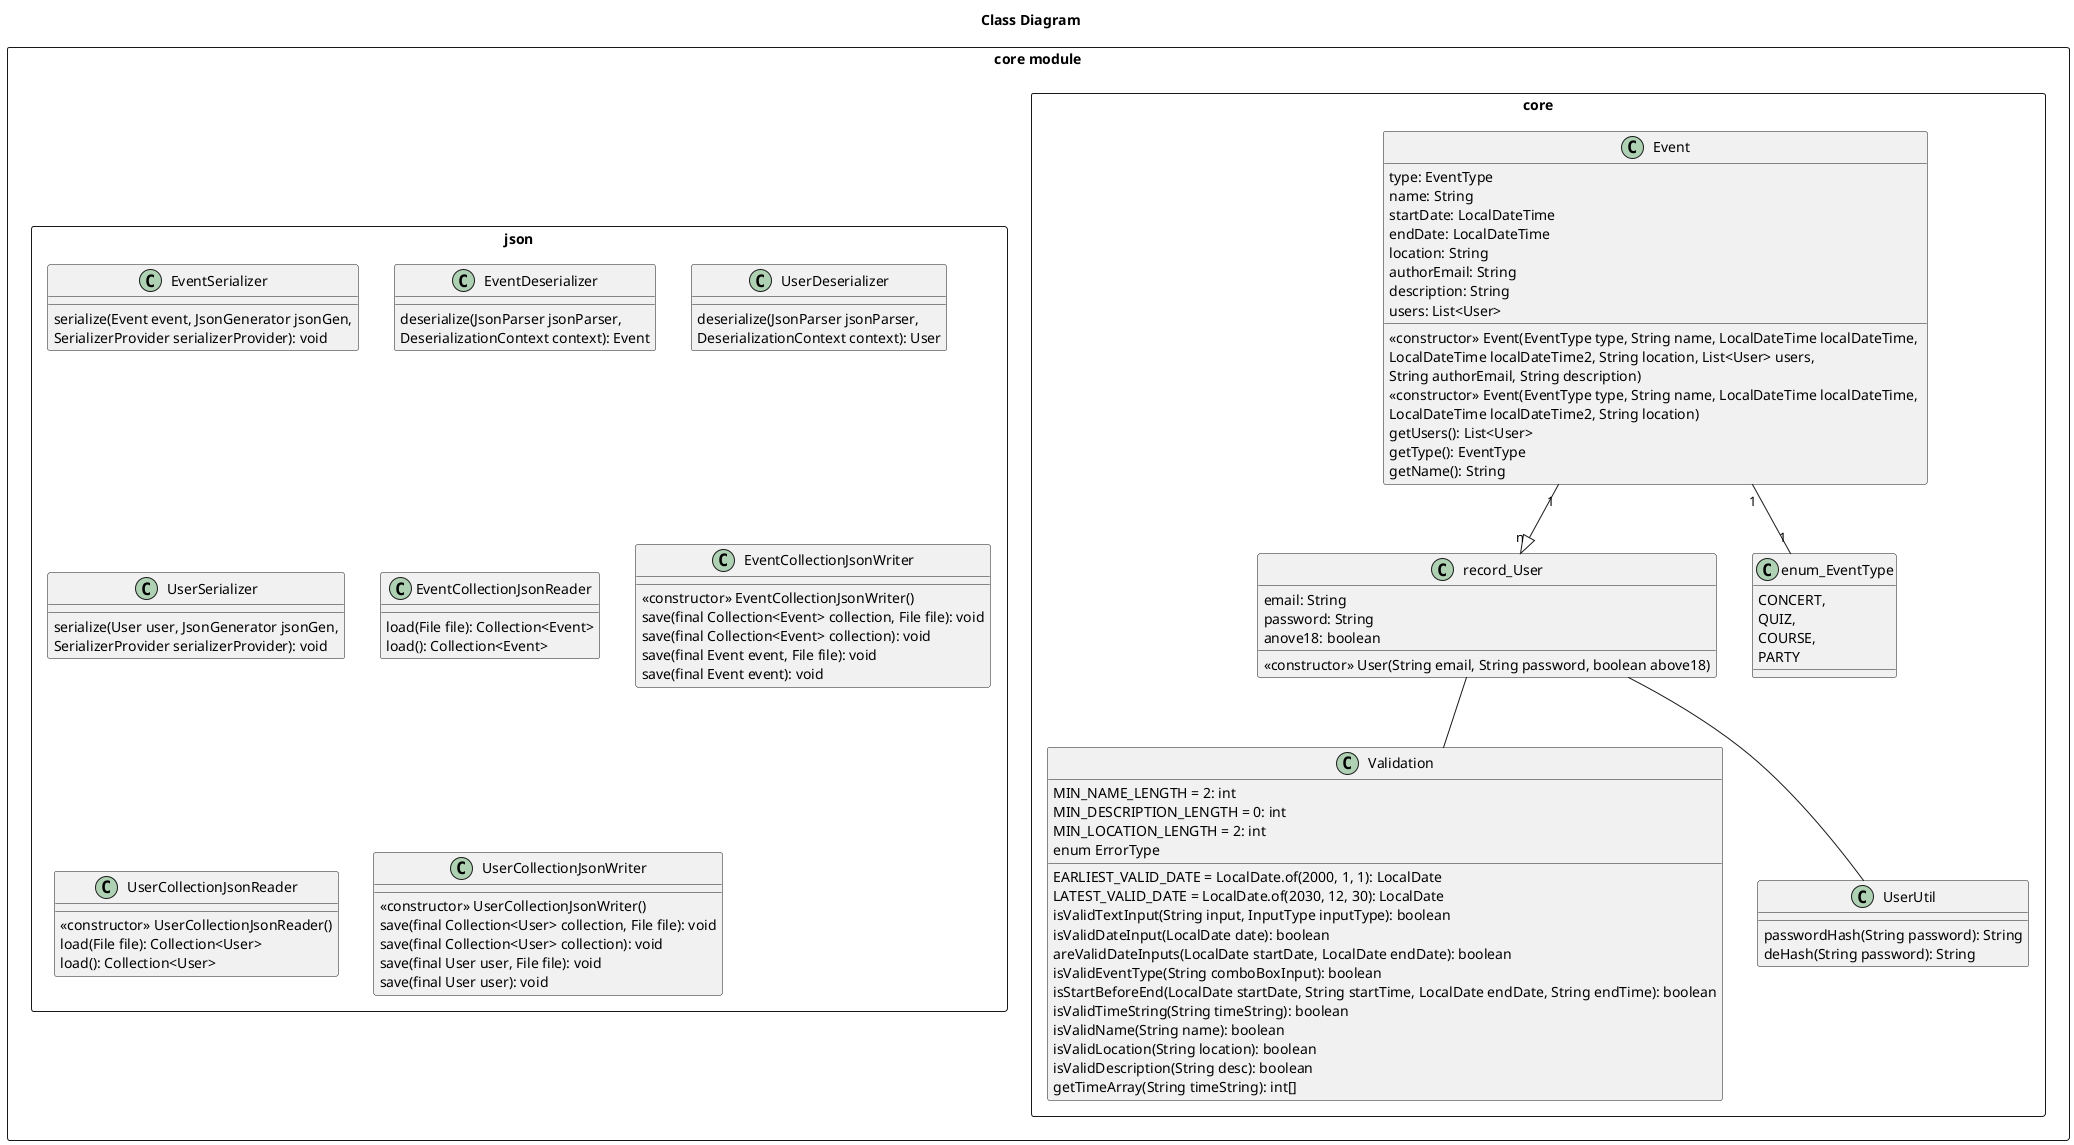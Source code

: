 @startuml Class Diagram
title Class Diagram

package "core module" <<Rectangle>>{
    package core <<Rectangle>> {
        class Validation{
            EARLIEST_VALID_DATE = LocalDate.of(2000, 1, 1): LocalDate 
            LATEST_VALID_DATE = LocalDate.of(2030, 12, 30): LocalDate 
            MIN_NAME_LENGTH = 2: int 
            MIN_DESCRIPTION_LENGTH = 0: int 
            MIN_LOCATION_LENGTH = 2: int 
            enum ErrorType
            isValidTextInput(String input, InputType inputType): boolean
            isValidDateInput(LocalDate date): boolean
            areValidDateInputs(LocalDate startDate, LocalDate endDate): boolean
            isValidEventType(String comboBoxInput): boolean
            isStartBeforeEnd(LocalDate startDate, String startTime, LocalDate endDate, String endTime): boolean
            isValidTimeString(String timeString): boolean
            isValidName(String name): boolean
            isValidLocation(String location): boolean
            isValidDescription(String desc): boolean
            getTimeArray(String timeString): int[]
        }

        class record_User{
            email: String 
            password: String 
            anove18: boolean 
            <<constructor>> User(String email, String password, boolean above18)
        }

        class Event{
            type: EventType 
            name: String 
            startDate: LocalDateTime 
            endDate: LocalDateTime 
            location: String 
            authorEmail: String 
            description: String 
            users: List<User>
            <<constructor>> Event(EventType type, String name, LocalDateTime localDateTime, \nLocalDateTime localDateTime2, String location, List<User> users, 
                String authorEmail, String description)
            <<constructor>> Event(EventType type, String name, LocalDateTime localDateTime,
                    LocalDateTime localDateTime2, String location)
            getUsers(): List<User> 
            getType(): EventType 
            getName(): String 
        }

        class enum_EventType{
            CONCERT,
            QUIZ,
            COURSE,
            PARTY
        }

        class UserUtil{
            passwordHash(String password): String
            deHash(String password): String
        }
    }

    package json <<Rectangle>> {
        class EventSerializer{
            serialize(Event event, JsonGenerator jsonGen, 
            SerializerProvider serializerProvider): void 
        }

        class EventDeserializer{
            deserialize(JsonParser jsonParser, 
            DeserializationContext context): Event
        }

        class UserDeserializer{
            deserialize(JsonParser jsonParser, 
            DeserializationContext context): User
        }

        class UserSerializer{
            serialize(User user, JsonGenerator jsonGen, 
            SerializerProvider serializerProvider): void
        }

        class EventCollectionJsonReader{
            load(File file): Collection<Event>
            load(): Collection<Event> 
        }

        class EventCollectionJsonWriter{
            <<constructor>> EventCollectionJsonWriter()
            save(final Collection<Event> collection, File file): void
            save(final Collection<Event> collection): void 
            save(final Event event, File file): void 
            save(final Event event): void
        }

        class UserCollectionJsonReader{
            <<constructor>> UserCollectionJsonReader()
            load(File file): Collection<User> 
            load(): Collection<User> 
        }

        class UserCollectionJsonWriter{
            <<constructor>> UserCollectionJsonWriter()
            save(final Collection<User> collection, File file): void
            save(final Collection<User> collection): void 
            save(final User user, File file): void
            save(final User user): void 
        }
    }
}


Event "1"--|>"n" record_User
Event "1"--"1" enum_EventType
record_User -- Validation
record_User -- UserUtil


@enduml